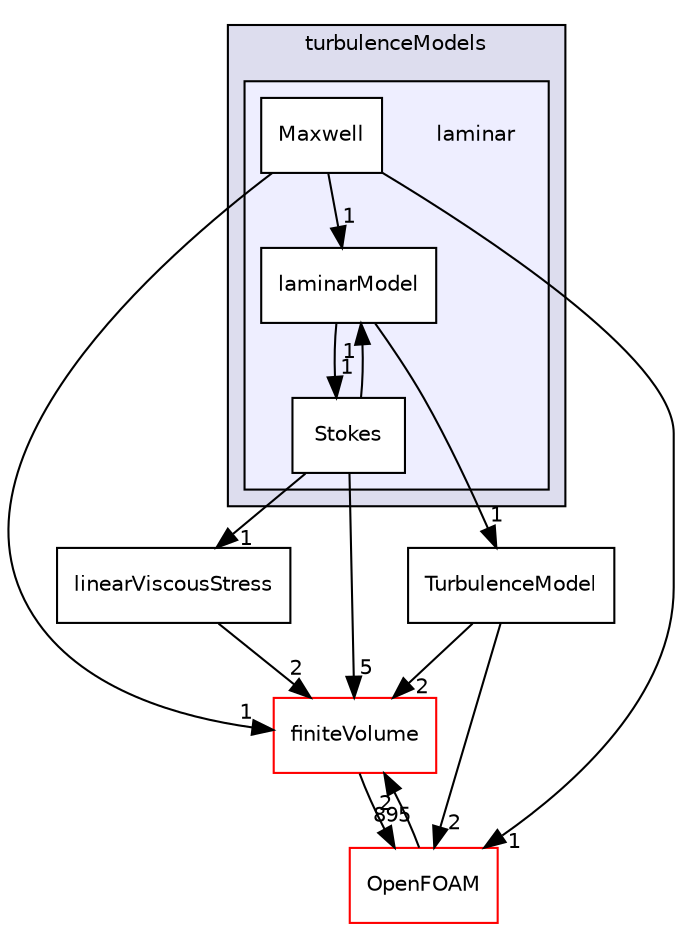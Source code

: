 digraph "src/TurbulenceModels/turbulenceModels/laminar" {
  bgcolor=transparent;
  compound=true
  node [ fontsize="10", fontname="Helvetica"];
  edge [ labelfontsize="10", labelfontname="Helvetica"];
  subgraph clusterdir_a3dc37bcacf99bb6122ed819dac99f09 {
    graph [ bgcolor="#ddddee", pencolor="black", label="turbulenceModels" fontname="Helvetica", fontsize="10", URL="dir_a3dc37bcacf99bb6122ed819dac99f09.html"]
  subgraph clusterdir_ed53039aa445a8005a2a7b1a43c7904d {
    graph [ bgcolor="#eeeeff", pencolor="black", label="" URL="dir_ed53039aa445a8005a2a7b1a43c7904d.html"];
    dir_ed53039aa445a8005a2a7b1a43c7904d [shape=plaintext label="laminar"];
    dir_6de2f4e401c036f5ee61e389e7ad7f69 [shape=box label="laminarModel" color="black" fillcolor="white" style="filled" URL="dir_6de2f4e401c036f5ee61e389e7ad7f69.html"];
    dir_9b55e53b2527ea851c7e49b6262543eb [shape=box label="Maxwell" color="black" fillcolor="white" style="filled" URL="dir_9b55e53b2527ea851c7e49b6262543eb.html"];
    dir_2845310fcda78ba131b0efe199a7c1d4 [shape=box label="Stokes" color="black" fillcolor="white" style="filled" URL="dir_2845310fcda78ba131b0efe199a7c1d4.html"];
  }
  }
  dir_9bd15774b555cf7259a6fa18f99fe99b [shape=box label="finiteVolume" color="red" URL="dir_9bd15774b555cf7259a6fa18f99fe99b.html"];
  dir_f4ac237440903b58b2b7b64b0e39044f [shape=box label="TurbulenceModel" URL="dir_f4ac237440903b58b2b7b64b0e39044f.html"];
  dir_99ef1563f00ecf6cdfecfeb625e8133a [shape=box label="linearViscousStress" URL="dir_99ef1563f00ecf6cdfecfeb625e8133a.html"];
  dir_c5473ff19b20e6ec4dfe5c310b3778a8 [shape=box label="OpenFOAM" color="red" URL="dir_c5473ff19b20e6ec4dfe5c310b3778a8.html"];
  dir_9bd15774b555cf7259a6fa18f99fe99b->dir_c5473ff19b20e6ec4dfe5c310b3778a8 [headlabel="895", labeldistance=1.5 headhref="dir_000814_002151.html"];
  dir_6de2f4e401c036f5ee61e389e7ad7f69->dir_f4ac237440903b58b2b7b64b0e39044f [headlabel="1", labeldistance=1.5 headhref="dir_004068_004110.html"];
  dir_6de2f4e401c036f5ee61e389e7ad7f69->dir_2845310fcda78ba131b0efe199a7c1d4 [headlabel="1", labeldistance=1.5 headhref="dir_004068_004070.html"];
  dir_f4ac237440903b58b2b7b64b0e39044f->dir_9bd15774b555cf7259a6fa18f99fe99b [headlabel="2", labeldistance=1.5 headhref="dir_004110_000814.html"];
  dir_f4ac237440903b58b2b7b64b0e39044f->dir_c5473ff19b20e6ec4dfe5c310b3778a8 [headlabel="2", labeldistance=1.5 headhref="dir_004110_002151.html"];
  dir_99ef1563f00ecf6cdfecfeb625e8133a->dir_9bd15774b555cf7259a6fa18f99fe99b [headlabel="2", labeldistance=1.5 headhref="dir_004094_000814.html"];
  dir_c5473ff19b20e6ec4dfe5c310b3778a8->dir_9bd15774b555cf7259a6fa18f99fe99b [headlabel="2", labeldistance=1.5 headhref="dir_002151_000814.html"];
  dir_9b55e53b2527ea851c7e49b6262543eb->dir_9bd15774b555cf7259a6fa18f99fe99b [headlabel="1", labeldistance=1.5 headhref="dir_004069_000814.html"];
  dir_9b55e53b2527ea851c7e49b6262543eb->dir_6de2f4e401c036f5ee61e389e7ad7f69 [headlabel="1", labeldistance=1.5 headhref="dir_004069_004068.html"];
  dir_9b55e53b2527ea851c7e49b6262543eb->dir_c5473ff19b20e6ec4dfe5c310b3778a8 [headlabel="1", labeldistance=1.5 headhref="dir_004069_002151.html"];
  dir_2845310fcda78ba131b0efe199a7c1d4->dir_9bd15774b555cf7259a6fa18f99fe99b [headlabel="5", labeldistance=1.5 headhref="dir_004070_000814.html"];
  dir_2845310fcda78ba131b0efe199a7c1d4->dir_6de2f4e401c036f5ee61e389e7ad7f69 [headlabel="1", labeldistance=1.5 headhref="dir_004070_004068.html"];
  dir_2845310fcda78ba131b0efe199a7c1d4->dir_99ef1563f00ecf6cdfecfeb625e8133a [headlabel="1", labeldistance=1.5 headhref="dir_004070_004094.html"];
}

